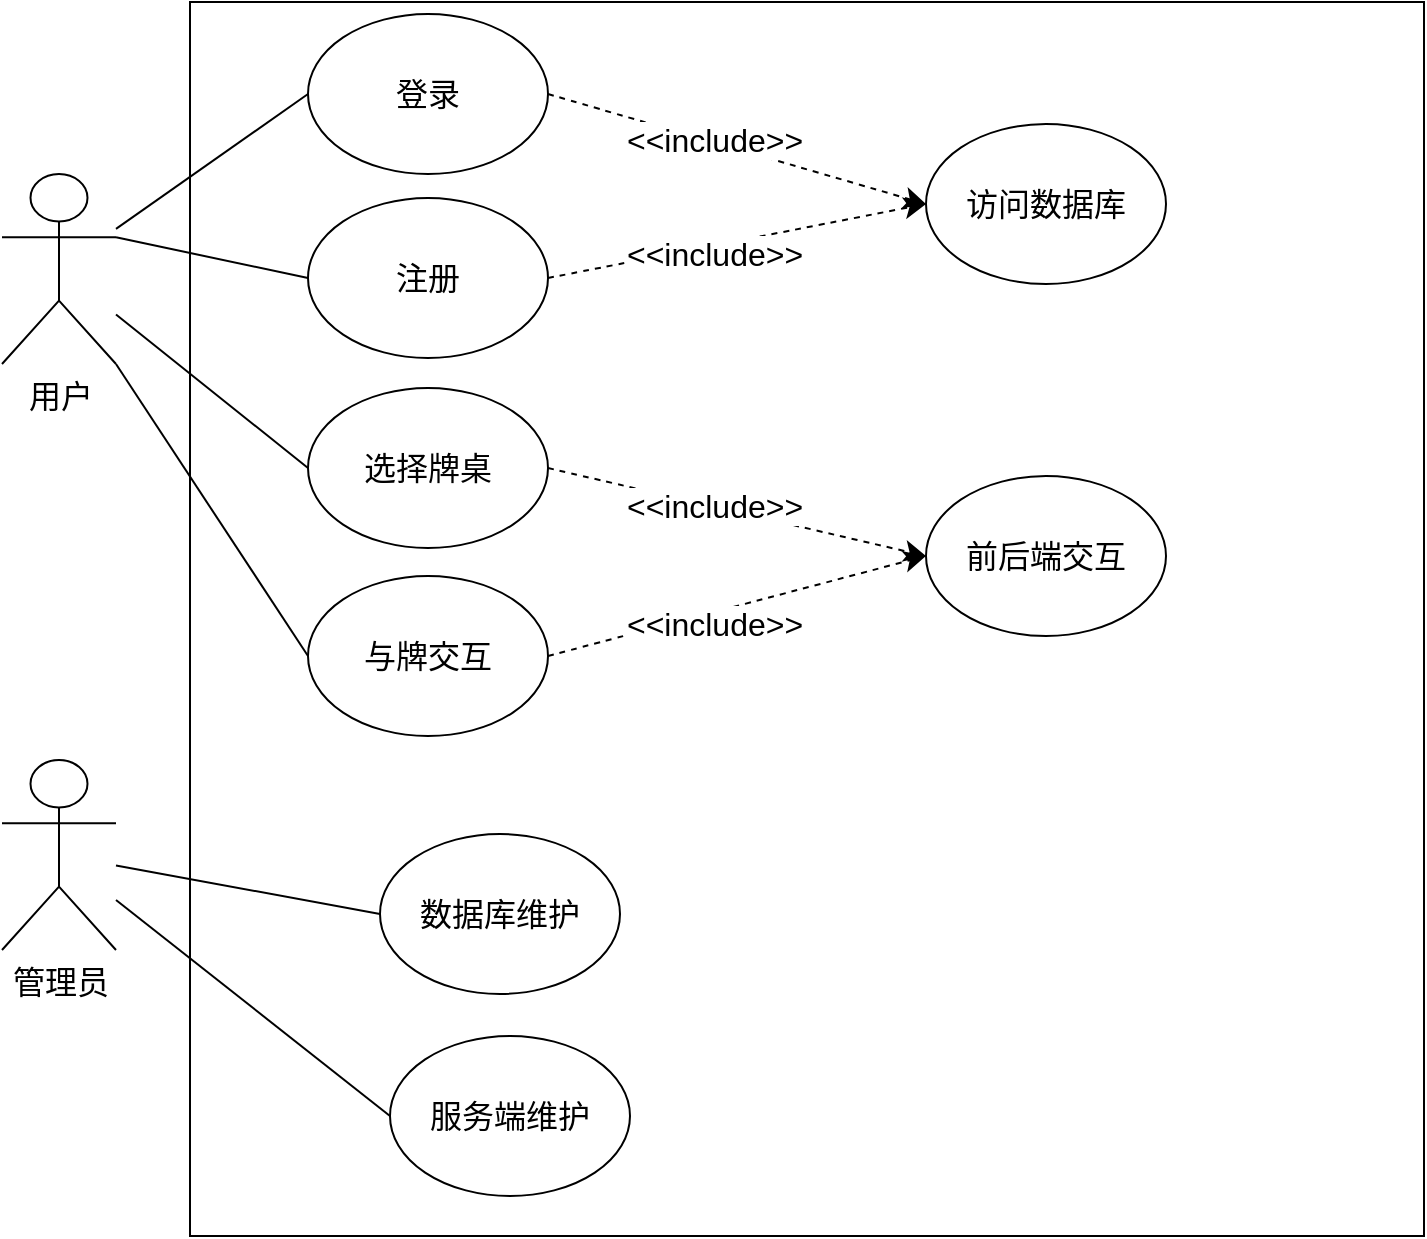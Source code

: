 <mxfile version="21.5.0" type="device">
  <diagram name="Page-1" id="TqGQI4NSx8cJjzXvK0Dk">
    <mxGraphModel dx="1304" dy="962" grid="0" gridSize="10" guides="1" tooltips="1" connect="1" arrows="1" fold="1" page="0" pageScale="1" pageWidth="827" pageHeight="1169" math="0" shadow="0">
      <root>
        <mxCell id="0" />
        <mxCell id="1" parent="0" />
        <mxCell id="rHzp8Ztd_uHAQE5Q2bFE-1" value="" style="whiteSpace=wrap;html=1;aspect=fixed;fontSize=16;" vertex="1" parent="1">
          <mxGeometry x="-103" y="-84" width="617" height="617" as="geometry" />
        </mxCell>
        <mxCell id="rHzp8Ztd_uHAQE5Q2bFE-2" value="管理员&lt;br&gt;" style="shape=umlActor;verticalLabelPosition=bottom;verticalAlign=top;html=1;outlineConnect=0;fontSize=16;" vertex="1" parent="1">
          <mxGeometry x="-197" y="295" width="57" height="95" as="geometry" />
        </mxCell>
        <mxCell id="rHzp8Ztd_uHAQE5Q2bFE-3" value="用户" style="shape=umlActor;verticalLabelPosition=bottom;verticalAlign=top;html=1;outlineConnect=0;fontSize=16;" vertex="1" parent="1">
          <mxGeometry x="-197" y="2" width="57" height="95" as="geometry" />
        </mxCell>
        <mxCell id="rHzp8Ztd_uHAQE5Q2bFE-5" style="edgeStyle=none;curved=1;rounded=0;orthogonalLoop=1;jettySize=auto;html=1;fontSize=12;startSize=8;endSize=8;strokeColor=none;" edge="1" parent="1" source="rHzp8Ztd_uHAQE5Q2bFE-4" target="rHzp8Ztd_uHAQE5Q2bFE-2">
          <mxGeometry relative="1" as="geometry" />
        </mxCell>
        <mxCell id="rHzp8Ztd_uHAQE5Q2bFE-4" value="数据库维护" style="ellipse;whiteSpace=wrap;html=1;fontSize=16;" vertex="1" parent="1">
          <mxGeometry x="-8" y="332" width="120" height="80" as="geometry" />
        </mxCell>
        <mxCell id="rHzp8Ztd_uHAQE5Q2bFE-6" value="" style="endArrow=none;html=1;rounded=0;fontSize=12;startSize=8;endSize=8;curved=1;entryX=0;entryY=0.5;entryDx=0;entryDy=0;" edge="1" parent="1" source="rHzp8Ztd_uHAQE5Q2bFE-2" target="rHzp8Ztd_uHAQE5Q2bFE-4">
          <mxGeometry width="50" height="50" relative="1" as="geometry">
            <mxPoint x="31" y="242" as="sourcePoint" />
            <mxPoint x="81" y="192" as="targetPoint" />
          </mxGeometry>
        </mxCell>
        <mxCell id="rHzp8Ztd_uHAQE5Q2bFE-7" value="服务端维护" style="ellipse;whiteSpace=wrap;html=1;fontSize=16;" vertex="1" parent="1">
          <mxGeometry x="-3" y="433" width="120" height="80" as="geometry" />
        </mxCell>
        <mxCell id="rHzp8Ztd_uHAQE5Q2bFE-8" value="" style="endArrow=none;html=1;rounded=0;fontSize=12;startSize=8;endSize=8;curved=1;entryX=0;entryY=0.5;entryDx=0;entryDy=0;" edge="1" parent="1" source="rHzp8Ztd_uHAQE5Q2bFE-2" target="rHzp8Ztd_uHAQE5Q2bFE-7">
          <mxGeometry width="50" height="50" relative="1" as="geometry">
            <mxPoint x="-130" y="346" as="sourcePoint" />
            <mxPoint x="33" y="308" as="targetPoint" />
          </mxGeometry>
        </mxCell>
        <mxCell id="rHzp8Ztd_uHAQE5Q2bFE-9" value="登录" style="ellipse;whiteSpace=wrap;html=1;fontSize=16;" vertex="1" parent="1">
          <mxGeometry x="-44" y="-78" width="120" height="80" as="geometry" />
        </mxCell>
        <mxCell id="rHzp8Ztd_uHAQE5Q2bFE-10" value="" style="endArrow=none;html=1;rounded=0;fontSize=12;startSize=8;endSize=8;curved=1;entryX=0;entryY=0.5;entryDx=0;entryDy=0;" edge="1" parent="1" source="rHzp8Ztd_uHAQE5Q2bFE-3" target="rHzp8Ztd_uHAQE5Q2bFE-9">
          <mxGeometry width="50" height="50" relative="1" as="geometry">
            <mxPoint x="-83" y="31" as="sourcePoint" />
            <mxPoint x="-33" y="-19" as="targetPoint" />
          </mxGeometry>
        </mxCell>
        <mxCell id="rHzp8Ztd_uHAQE5Q2bFE-11" value="注册" style="ellipse;whiteSpace=wrap;html=1;fontSize=16;" vertex="1" parent="1">
          <mxGeometry x="-44" y="14" width="120" height="80" as="geometry" />
        </mxCell>
        <mxCell id="rHzp8Ztd_uHAQE5Q2bFE-12" value="" style="endArrow=none;html=1;rounded=0;fontSize=12;startSize=8;endSize=8;curved=1;entryX=0;entryY=0.5;entryDx=0;entryDy=0;exitX=1;exitY=0.333;exitDx=0;exitDy=0;exitPerimeter=0;" edge="1" parent="1" target="rHzp8Ztd_uHAQE5Q2bFE-11" source="rHzp8Ztd_uHAQE5Q2bFE-3">
          <mxGeometry width="50" height="50" relative="1" as="geometry">
            <mxPoint x="-140" y="128" as="sourcePoint" />
            <mxPoint x="-33" y="74" as="targetPoint" />
          </mxGeometry>
        </mxCell>
        <mxCell id="rHzp8Ztd_uHAQE5Q2bFE-13" value="选择牌桌" style="ellipse;whiteSpace=wrap;html=1;fontSize=16;" vertex="1" parent="1">
          <mxGeometry x="-44" y="109" width="120" height="80" as="geometry" />
        </mxCell>
        <mxCell id="rHzp8Ztd_uHAQE5Q2bFE-16" value="与牌交互" style="ellipse;whiteSpace=wrap;html=1;fontSize=16;" vertex="1" parent="1">
          <mxGeometry x="-44" y="203" width="120" height="80" as="geometry" />
        </mxCell>
        <mxCell id="rHzp8Ztd_uHAQE5Q2bFE-17" value="" style="endArrow=none;html=1;rounded=0;fontSize=12;startSize=8;endSize=8;curved=1;entryX=0;entryY=0.5;entryDx=0;entryDy=0;" edge="1" parent="1" source="rHzp8Ztd_uHAQE5Q2bFE-3" target="rHzp8Ztd_uHAQE5Q2bFE-13">
          <mxGeometry width="50" height="50" relative="1" as="geometry">
            <mxPoint x="-128" y="179" as="sourcePoint" />
            <mxPoint x="-78" y="129" as="targetPoint" />
          </mxGeometry>
        </mxCell>
        <mxCell id="rHzp8Ztd_uHAQE5Q2bFE-18" value="" style="endArrow=none;html=1;rounded=0;fontSize=12;startSize=8;endSize=8;curved=1;entryX=0;entryY=0.5;entryDx=0;entryDy=0;exitX=1;exitY=1;exitDx=0;exitDy=0;exitPerimeter=0;" edge="1" parent="1" source="rHzp8Ztd_uHAQE5Q2bFE-3" target="rHzp8Ztd_uHAQE5Q2bFE-16">
          <mxGeometry width="50" height="50" relative="1" as="geometry">
            <mxPoint x="-183" y="267" as="sourcePoint" />
            <mxPoint x="-133" y="217" as="targetPoint" />
          </mxGeometry>
        </mxCell>
        <mxCell id="rHzp8Ztd_uHAQE5Q2bFE-19" value="访问数据库" style="ellipse;whiteSpace=wrap;html=1;fontSize=16;" vertex="1" parent="1">
          <mxGeometry x="265" y="-23" width="120" height="80" as="geometry" />
        </mxCell>
        <mxCell id="rHzp8Ztd_uHAQE5Q2bFE-20" value="" style="endArrow=classic;html=1;rounded=0;fontSize=12;startSize=8;endSize=8;curved=1;entryX=0;entryY=0.5;entryDx=0;entryDy=0;exitX=1;exitY=0.5;exitDx=0;exitDy=0;dashed=1;" edge="1" parent="1" source="rHzp8Ztd_uHAQE5Q2bFE-9" target="rHzp8Ztd_uHAQE5Q2bFE-19">
          <mxGeometry width="50" height="50" relative="1" as="geometry">
            <mxPoint x="31" y="173" as="sourcePoint" />
            <mxPoint x="81" y="123" as="targetPoint" />
          </mxGeometry>
        </mxCell>
        <mxCell id="rHzp8Ztd_uHAQE5Q2bFE-21" value="&amp;lt;&amp;lt;include&amp;gt;&amp;gt;" style="edgeLabel;html=1;align=center;verticalAlign=middle;resizable=0;points=[];fontSize=16;" vertex="1" connectable="0" parent="rHzp8Ztd_uHAQE5Q2bFE-20">
          <mxGeometry x="-0.253" y="-1" relative="1" as="geometry">
            <mxPoint x="12" y="1" as="offset" />
          </mxGeometry>
        </mxCell>
        <mxCell id="rHzp8Ztd_uHAQE5Q2bFE-22" value="" style="endArrow=classic;html=1;rounded=0;fontSize=12;startSize=8;endSize=8;curved=1;entryX=0;entryY=0.5;entryDx=0;entryDy=0;exitX=1;exitY=0.5;exitDx=0;exitDy=0;dashed=1;" edge="1" parent="1" source="rHzp8Ztd_uHAQE5Q2bFE-11" target="rHzp8Ztd_uHAQE5Q2bFE-19">
          <mxGeometry width="50" height="50" relative="1" as="geometry">
            <mxPoint x="86" y="-28" as="sourcePoint" />
            <mxPoint x="294" y="-10" as="targetPoint" />
          </mxGeometry>
        </mxCell>
        <mxCell id="rHzp8Ztd_uHAQE5Q2bFE-23" value="&amp;lt;&amp;lt;include&amp;gt;&amp;gt;" style="edgeLabel;html=1;align=center;verticalAlign=middle;resizable=0;points=[];fontSize=16;" vertex="1" connectable="0" parent="rHzp8Ztd_uHAQE5Q2bFE-22">
          <mxGeometry x="-0.253" y="-1" relative="1" as="geometry">
            <mxPoint x="12" y="1" as="offset" />
          </mxGeometry>
        </mxCell>
        <mxCell id="rHzp8Ztd_uHAQE5Q2bFE-24" value="前后端交互" style="ellipse;whiteSpace=wrap;html=1;fontSize=16;" vertex="1" parent="1">
          <mxGeometry x="265" y="153" width="120" height="80" as="geometry" />
        </mxCell>
        <mxCell id="rHzp8Ztd_uHAQE5Q2bFE-25" value="" style="endArrow=classic;html=1;rounded=0;fontSize=12;startSize=8;endSize=8;curved=1;entryX=0;entryY=0.5;entryDx=0;entryDy=0;exitX=1;exitY=0.5;exitDx=0;exitDy=0;dashed=1;" edge="1" parent="1" source="rHzp8Ztd_uHAQE5Q2bFE-13" target="rHzp8Ztd_uHAQE5Q2bFE-24">
          <mxGeometry width="50" height="50" relative="1" as="geometry">
            <mxPoint x="96" y="-18" as="sourcePoint" />
            <mxPoint x="304" as="targetPoint" />
          </mxGeometry>
        </mxCell>
        <mxCell id="rHzp8Ztd_uHAQE5Q2bFE-26" value="&amp;lt;&amp;lt;include&amp;gt;&amp;gt;" style="edgeLabel;html=1;align=center;verticalAlign=middle;resizable=0;points=[];fontSize=16;" vertex="1" connectable="0" parent="rHzp8Ztd_uHAQE5Q2bFE-25">
          <mxGeometry x="-0.253" y="-1" relative="1" as="geometry">
            <mxPoint x="12" y="1" as="offset" />
          </mxGeometry>
        </mxCell>
        <mxCell id="rHzp8Ztd_uHAQE5Q2bFE-27" value="" style="endArrow=classic;html=1;rounded=0;fontSize=12;startSize=8;endSize=8;curved=1;entryX=0;entryY=0.5;entryDx=0;entryDy=0;exitX=1;exitY=0.5;exitDx=0;exitDy=0;dashed=1;" edge="1" parent="1" source="rHzp8Ztd_uHAQE5Q2bFE-16" target="rHzp8Ztd_uHAQE5Q2bFE-24">
          <mxGeometry width="50" height="50" relative="1" as="geometry">
            <mxPoint x="106" y="-8" as="sourcePoint" />
            <mxPoint x="314" y="10" as="targetPoint" />
          </mxGeometry>
        </mxCell>
        <mxCell id="rHzp8Ztd_uHAQE5Q2bFE-28" value="&amp;lt;&amp;lt;include&amp;gt;&amp;gt;" style="edgeLabel;html=1;align=center;verticalAlign=middle;resizable=0;points=[];fontSize=16;" vertex="1" connectable="0" parent="rHzp8Ztd_uHAQE5Q2bFE-27">
          <mxGeometry x="-0.253" y="-1" relative="1" as="geometry">
            <mxPoint x="12" y="1" as="offset" />
          </mxGeometry>
        </mxCell>
      </root>
    </mxGraphModel>
  </diagram>
</mxfile>
